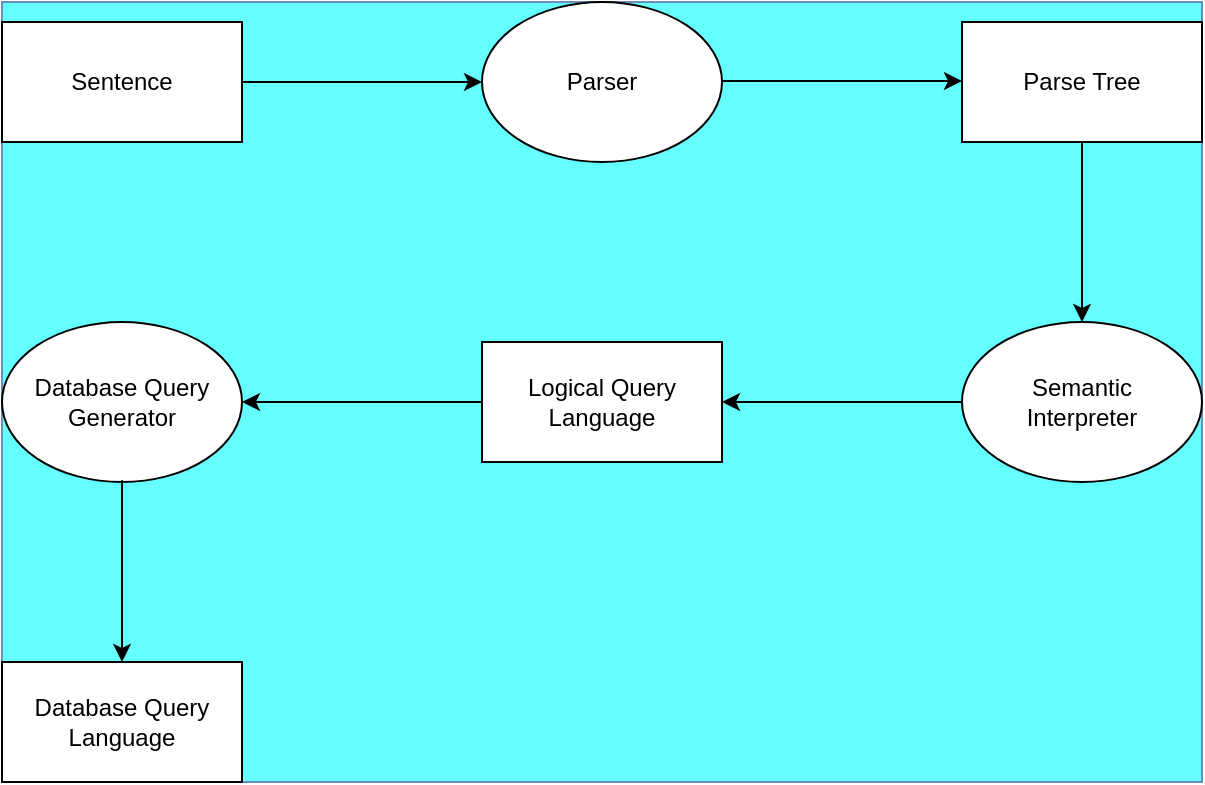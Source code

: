 <mxfile version="20.4.0" type="device"><diagram id="X0e1F_bl9__3jOzxPZ1r" name="Page-1"><mxGraphModel dx="1185" dy="1762" grid="1" gridSize="10" guides="1" tooltips="1" connect="1" arrows="1" fold="1" page="1" pageScale="1" pageWidth="850" pageHeight="1100" math="0" shadow="0"><root><mxCell id="0"/><mxCell id="1" parent="0"/><mxCell id="yMTAM23uQ-dvfeeIGFsz-14" value="" style="group;fillColor=#66FFFF;strokeColor=#6c8ebf;" vertex="1" connectable="0" parent="1"><mxGeometry x="40" y="-1080" width="600" height="390" as="geometry"/></mxCell><mxCell id="yMTAM23uQ-dvfeeIGFsz-1" value="Sentence" style="rounded=0;whiteSpace=wrap;html=1;" vertex="1" parent="yMTAM23uQ-dvfeeIGFsz-14"><mxGeometry y="10" width="120" height="60" as="geometry"/></mxCell><mxCell id="yMTAM23uQ-dvfeeIGFsz-2" value="Parser" style="ellipse;whiteSpace=wrap;html=1;" vertex="1" parent="yMTAM23uQ-dvfeeIGFsz-14"><mxGeometry x="240" width="120" height="80" as="geometry"/></mxCell><mxCell id="yMTAM23uQ-dvfeeIGFsz-3" value="Parse Tree" style="rounded=0;whiteSpace=wrap;html=1;" vertex="1" parent="yMTAM23uQ-dvfeeIGFsz-14"><mxGeometry x="480" y="10" width="120" height="60" as="geometry"/></mxCell><mxCell id="yMTAM23uQ-dvfeeIGFsz-4" value="Semantic&lt;br&gt;Interpreter" style="ellipse;whiteSpace=wrap;html=1;" vertex="1" parent="yMTAM23uQ-dvfeeIGFsz-14"><mxGeometry x="480" y="160" width="120" height="80" as="geometry"/></mxCell><mxCell id="yMTAM23uQ-dvfeeIGFsz-5" value="Logical Query&lt;br&gt;Language" style="rounded=0;whiteSpace=wrap;html=1;" vertex="1" parent="yMTAM23uQ-dvfeeIGFsz-14"><mxGeometry x="240" y="170" width="120" height="60" as="geometry"/></mxCell><mxCell id="yMTAM23uQ-dvfeeIGFsz-6" value="Database Query&lt;br&gt;Generator" style="ellipse;whiteSpace=wrap;html=1;" vertex="1" parent="yMTAM23uQ-dvfeeIGFsz-14"><mxGeometry y="160" width="120" height="80" as="geometry"/></mxCell><mxCell id="yMTAM23uQ-dvfeeIGFsz-7" value="Database Query&lt;br&gt;Language" style="rounded=0;whiteSpace=wrap;html=1;" vertex="1" parent="yMTAM23uQ-dvfeeIGFsz-14"><mxGeometry y="330" width="120" height="60" as="geometry"/></mxCell><mxCell id="yMTAM23uQ-dvfeeIGFsz-8" value="" style="endArrow=classic;html=1;rounded=0;entryX=0;entryY=0.5;entryDx=0;entryDy=0;" edge="1" parent="yMTAM23uQ-dvfeeIGFsz-14" target="yMTAM23uQ-dvfeeIGFsz-2"><mxGeometry width="50" height="50" relative="1" as="geometry"><mxPoint x="120" y="40" as="sourcePoint"/><mxPoint x="170" y="-10" as="targetPoint"/></mxGeometry></mxCell><mxCell id="yMTAM23uQ-dvfeeIGFsz-9" value="" style="endArrow=classic;html=1;rounded=0;entryX=0;entryY=0.5;entryDx=0;entryDy=0;" edge="1" parent="yMTAM23uQ-dvfeeIGFsz-14"><mxGeometry width="50" height="50" relative="1" as="geometry"><mxPoint x="360" y="39.5" as="sourcePoint"/><mxPoint x="480" y="39.5" as="targetPoint"/></mxGeometry></mxCell><mxCell id="yMTAM23uQ-dvfeeIGFsz-10" value="" style="endArrow=classic;html=1;rounded=0;exitX=0.5;exitY=1;exitDx=0;exitDy=0;" edge="1" parent="yMTAM23uQ-dvfeeIGFsz-14" source="yMTAM23uQ-dvfeeIGFsz-3" target="yMTAM23uQ-dvfeeIGFsz-4"><mxGeometry width="50" height="50" relative="1" as="geometry"><mxPoint x="540" y="100" as="sourcePoint"/><mxPoint x="660" y="100" as="targetPoint"/></mxGeometry></mxCell><mxCell id="yMTAM23uQ-dvfeeIGFsz-11" value="" style="endArrow=classic;html=1;rounded=0;entryX=1;entryY=0.5;entryDx=0;entryDy=0;exitX=0;exitY=0.5;exitDx=0;exitDy=0;" edge="1" parent="yMTAM23uQ-dvfeeIGFsz-14" source="yMTAM23uQ-dvfeeIGFsz-4" target="yMTAM23uQ-dvfeeIGFsz-5"><mxGeometry width="50" height="50" relative="1" as="geometry"><mxPoint x="360" y="260" as="sourcePoint"/><mxPoint x="480" y="260" as="targetPoint"/></mxGeometry></mxCell><mxCell id="yMTAM23uQ-dvfeeIGFsz-12" value="" style="endArrow=classic;html=1;rounded=0;entryX=1;entryY=0.5;entryDx=0;entryDy=0;exitX=0;exitY=0.5;exitDx=0;exitDy=0;" edge="1" parent="yMTAM23uQ-dvfeeIGFsz-14" source="yMTAM23uQ-dvfeeIGFsz-5" target="yMTAM23uQ-dvfeeIGFsz-6"><mxGeometry width="50" height="50" relative="1" as="geometry"><mxPoint x="160" y="80" as="sourcePoint"/><mxPoint x="280" y="80" as="targetPoint"/></mxGeometry></mxCell><mxCell id="yMTAM23uQ-dvfeeIGFsz-13" value="" style="endArrow=classic;html=1;rounded=0;" edge="1" parent="yMTAM23uQ-dvfeeIGFsz-14" target="yMTAM23uQ-dvfeeIGFsz-7"><mxGeometry width="50" height="50" relative="1" as="geometry"><mxPoint x="60" y="239.17" as="sourcePoint"/><mxPoint x="180" y="239.17" as="targetPoint"/></mxGeometry></mxCell></root></mxGraphModel></diagram></mxfile>